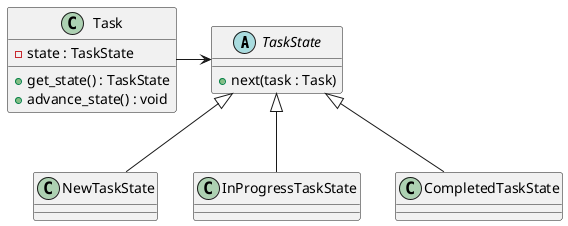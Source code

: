 @startuml
            abstract class TaskState {
                +next(task : Task)
            }

            class NewTaskState {
            }

            class InProgressTaskState {
            }

            class CompletedTaskState {
            }

            class Task {
                -state : TaskState
                +get_state() : TaskState
                +advance_state() : void
            }

            TaskState <|-- NewTaskState
            TaskState <|-- InProgressTaskState
            TaskState <|-- CompletedTaskState
            Task -> TaskState
            @enduml
